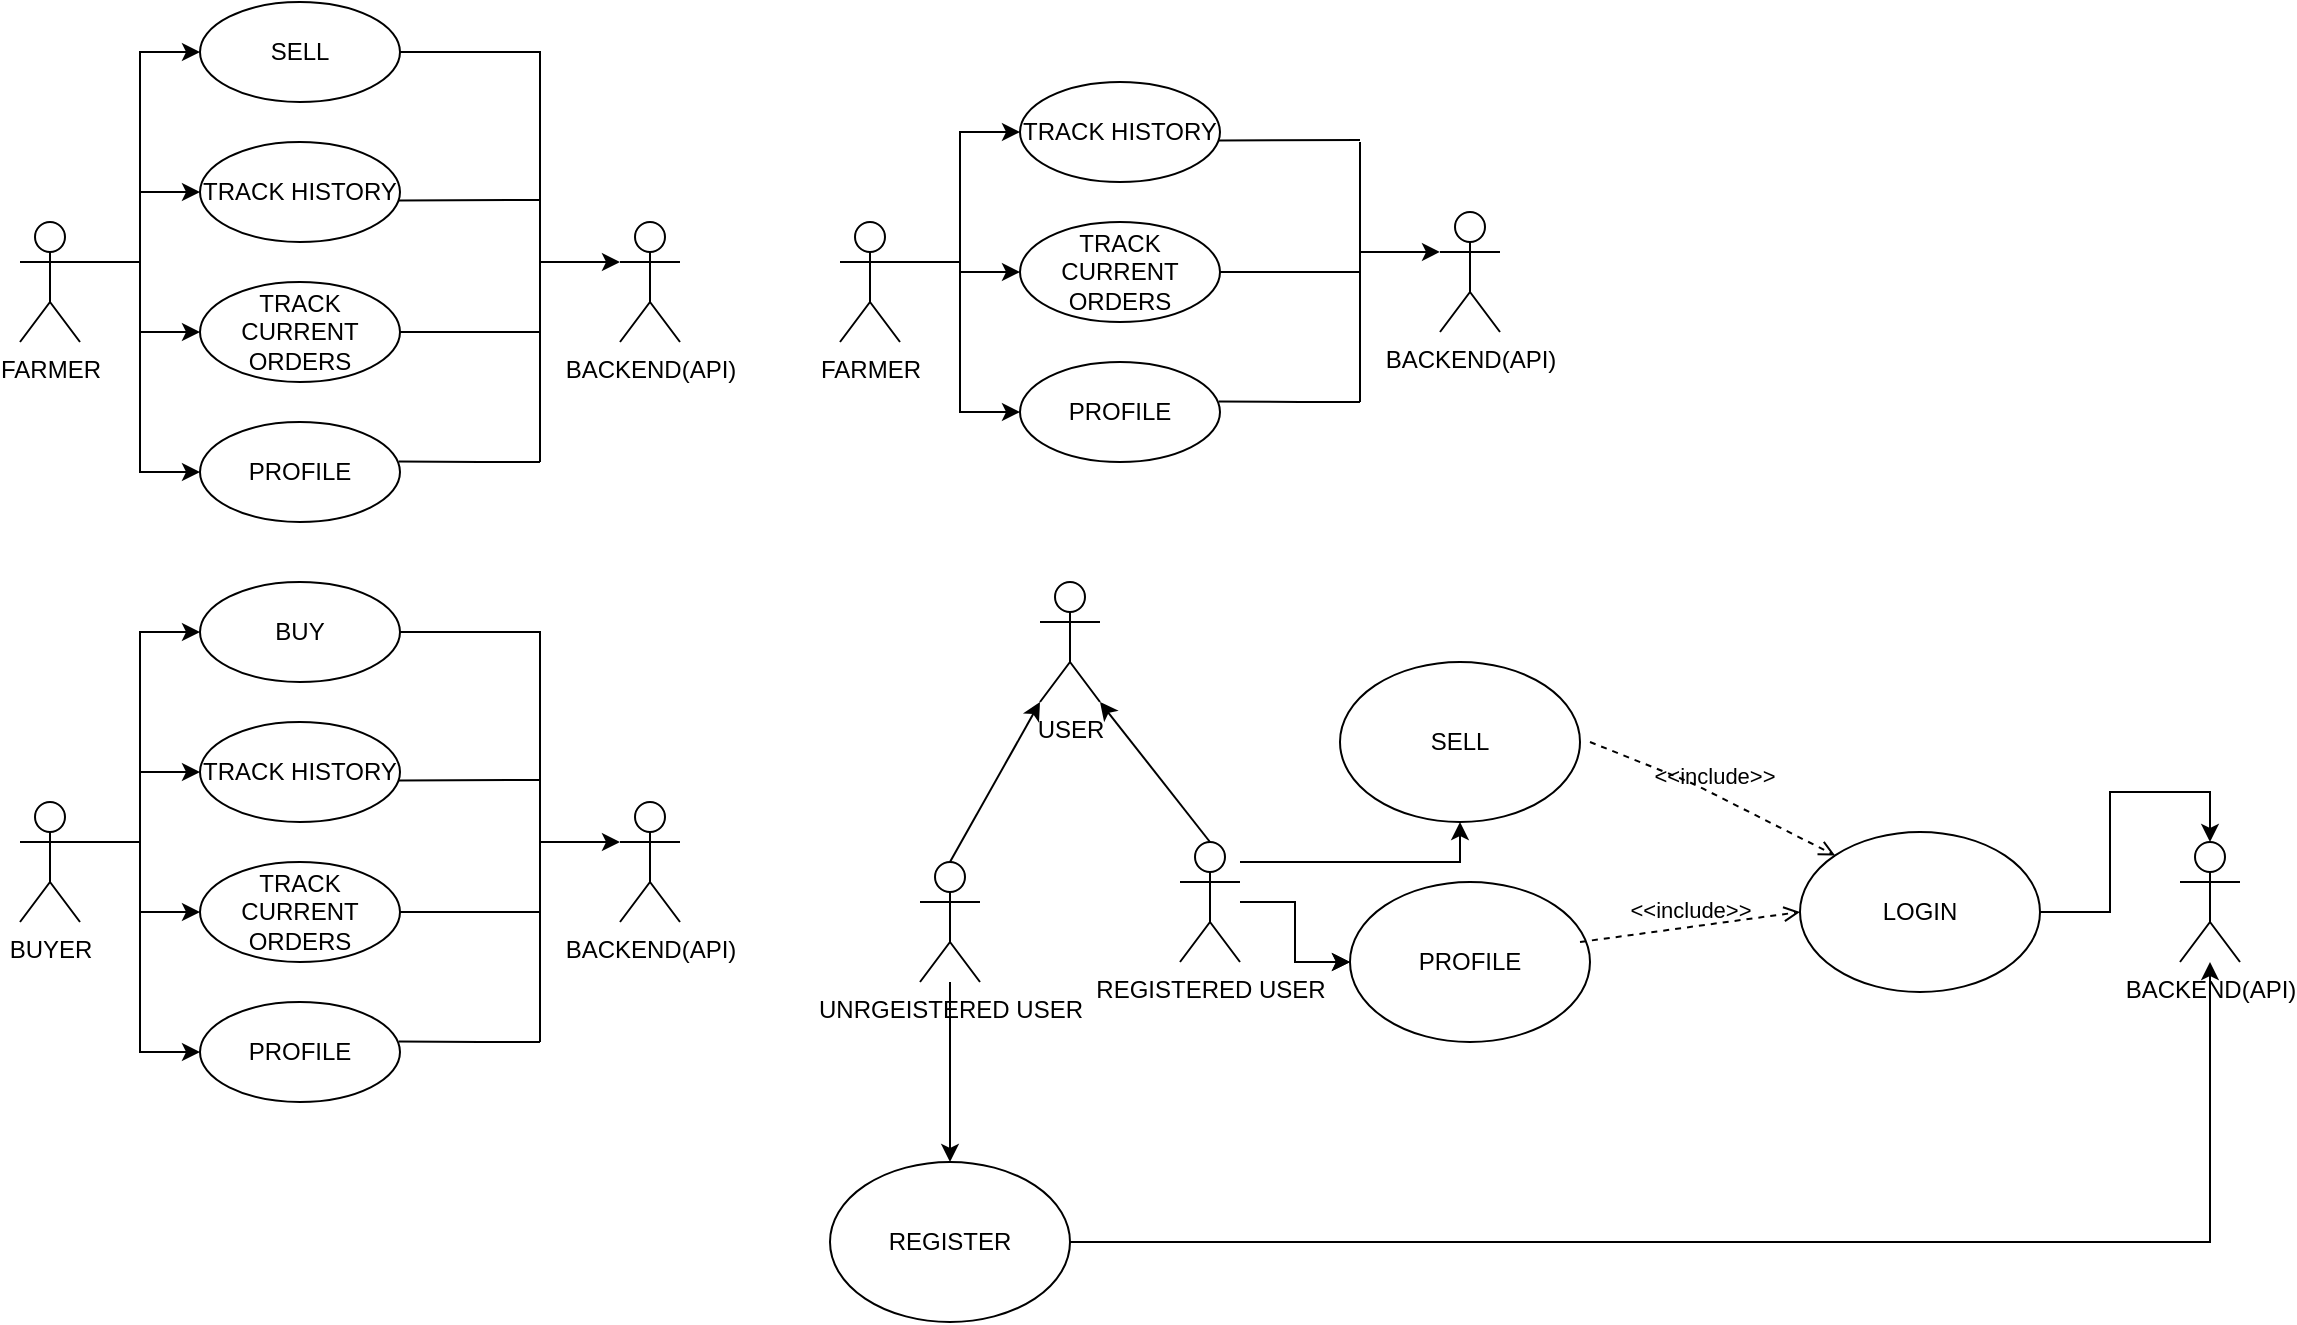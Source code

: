 <mxfile version="13.8.0" type="google"><diagram id="lUY5sS5a73OhfSszsNZ-" name="Page-1"><mxGraphModel dx="1047" dy="529" grid="1" gridSize="10" guides="1" tooltips="1" connect="1" arrows="1" fold="1" page="1" pageScale="1" pageWidth="850" pageHeight="1100" math="0" shadow="0"><root><mxCell id="0"/><mxCell id="1" parent="0"/><mxCell id="BNLoDyS1aZm8AJlN9xoP-7" style="edgeStyle=orthogonalEdgeStyle;rounded=0;orthogonalLoop=1;jettySize=auto;html=1;entryX=0;entryY=0.5;entryDx=0;entryDy=0;exitX=1;exitY=0.333;exitDx=0;exitDy=0;exitPerimeter=0;" edge="1" parent="1" source="BNLoDyS1aZm8AJlN9xoP-2" target="BNLoDyS1aZm8AJlN9xoP-3"><mxGeometry relative="1" as="geometry"/></mxCell><mxCell id="BNLoDyS1aZm8AJlN9xoP-14" style="edgeStyle=orthogonalEdgeStyle;rounded=0;orthogonalLoop=1;jettySize=auto;html=1;exitX=1;exitY=0.333;exitDx=0;exitDy=0;exitPerimeter=0;entryX=0;entryY=0.5;entryDx=0;entryDy=0;" edge="1" parent="1" source="BNLoDyS1aZm8AJlN9xoP-2" target="BNLoDyS1aZm8AJlN9xoP-8"><mxGeometry relative="1" as="geometry"/></mxCell><mxCell id="BNLoDyS1aZm8AJlN9xoP-15" style="edgeStyle=orthogonalEdgeStyle;rounded=0;orthogonalLoop=1;jettySize=auto;html=1;exitX=1;exitY=0.333;exitDx=0;exitDy=0;exitPerimeter=0;entryX=0;entryY=0.5;entryDx=0;entryDy=0;" edge="1" parent="1" source="BNLoDyS1aZm8AJlN9xoP-2" target="BNLoDyS1aZm8AJlN9xoP-9"><mxGeometry relative="1" as="geometry"/></mxCell><mxCell id="BNLoDyS1aZm8AJlN9xoP-16" style="edgeStyle=orthogonalEdgeStyle;rounded=0;orthogonalLoop=1;jettySize=auto;html=1;exitX=1;exitY=0.333;exitDx=0;exitDy=0;exitPerimeter=0;entryX=0;entryY=0.5;entryDx=0;entryDy=0;" edge="1" parent="1" source="BNLoDyS1aZm8AJlN9xoP-2" target="BNLoDyS1aZm8AJlN9xoP-10"><mxGeometry relative="1" as="geometry"/></mxCell><mxCell id="BNLoDyS1aZm8AJlN9xoP-2" value="FARMER" style="shape=umlActor;verticalLabelPosition=bottom;verticalAlign=top;html=1;" vertex="1" parent="1"><mxGeometry x="140" y="130" width="30" height="60" as="geometry"/></mxCell><mxCell id="BNLoDyS1aZm8AJlN9xoP-25" style="edgeStyle=orthogonalEdgeStyle;rounded=0;orthogonalLoop=1;jettySize=auto;html=1;exitX=1;exitY=0.5;exitDx=0;exitDy=0;" edge="1" parent="1" source="BNLoDyS1aZm8AJlN9xoP-3"><mxGeometry relative="1" as="geometry"><mxPoint x="440" y="150" as="targetPoint"/><Array as="points"><mxPoint x="400" y="45"/><mxPoint x="400" y="150"/></Array></mxGeometry></mxCell><mxCell id="BNLoDyS1aZm8AJlN9xoP-3" value="SELL" style="ellipse;whiteSpace=wrap;html=1;" vertex="1" parent="1"><mxGeometry x="230" y="20" width="100" height="50" as="geometry"/></mxCell><mxCell id="BNLoDyS1aZm8AJlN9xoP-8" value="TRACK HISTORY" style="ellipse;whiteSpace=wrap;html=1;" vertex="1" parent="1"><mxGeometry x="230" y="90" width="100" height="50" as="geometry"/></mxCell><mxCell id="BNLoDyS1aZm8AJlN9xoP-9" value="TRACK CURRENT ORDERS" style="ellipse;whiteSpace=wrap;html=1;" vertex="1" parent="1"><mxGeometry x="230" y="160" width="100" height="50" as="geometry"/></mxCell><mxCell id="BNLoDyS1aZm8AJlN9xoP-10" value="PROFILE" style="ellipse;whiteSpace=wrap;html=1;" vertex="1" parent="1"><mxGeometry x="230" y="230" width="100" height="50" as="geometry"/></mxCell><mxCell id="BNLoDyS1aZm8AJlN9xoP-21" value="BACKEND(API)" style="shape=umlActor;verticalLabelPosition=bottom;verticalAlign=top;html=1;" vertex="1" parent="1"><mxGeometry x="440" y="130" width="30" height="60" as="geometry"/></mxCell><mxCell id="BNLoDyS1aZm8AJlN9xoP-27" value="" style="endArrow=none;html=1;exitX=0.994;exitY=0.395;exitDx=0;exitDy=0;exitPerimeter=0;" edge="1" parent="1" source="BNLoDyS1aZm8AJlN9xoP-10"><mxGeometry width="50" height="50" relative="1" as="geometry"><mxPoint x="410" y="250" as="sourcePoint"/><mxPoint x="400" y="250" as="targetPoint"/><Array as="points"><mxPoint x="380" y="250"/></Array></mxGeometry></mxCell><mxCell id="BNLoDyS1aZm8AJlN9xoP-28" value="" style="endArrow=none;html=1;" edge="1" parent="1"><mxGeometry width="50" height="50" relative="1" as="geometry"><mxPoint x="400" y="250" as="sourcePoint"/><mxPoint x="400" y="150" as="targetPoint"/></mxGeometry></mxCell><mxCell id="BNLoDyS1aZm8AJlN9xoP-29" value="" style="endArrow=none;html=1;exitX=0.995;exitY=0.585;exitDx=0;exitDy=0;exitPerimeter=0;" edge="1" parent="1" source="BNLoDyS1aZm8AJlN9xoP-8"><mxGeometry width="50" height="50" relative="1" as="geometry"><mxPoint x="370" y="180" as="sourcePoint"/><mxPoint x="400" y="119" as="targetPoint"/></mxGeometry></mxCell><mxCell id="BNLoDyS1aZm8AJlN9xoP-30" value="" style="endArrow=none;html=1;exitX=1;exitY=0.5;exitDx=0;exitDy=0;" edge="1" parent="1" source="BNLoDyS1aZm8AJlN9xoP-9"><mxGeometry width="50" height="50" relative="1" as="geometry"><mxPoint x="320" y="200" as="sourcePoint"/><mxPoint x="400" y="185" as="targetPoint"/></mxGeometry></mxCell><mxCell id="BNLoDyS1aZm8AJlN9xoP-31" style="edgeStyle=orthogonalEdgeStyle;rounded=0;orthogonalLoop=1;jettySize=auto;html=1;entryX=0;entryY=0.5;entryDx=0;entryDy=0;exitX=1;exitY=0.333;exitDx=0;exitDy=0;exitPerimeter=0;" edge="1" parent="1" source="BNLoDyS1aZm8AJlN9xoP-35" target="BNLoDyS1aZm8AJlN9xoP-37"><mxGeometry relative="1" as="geometry"/></mxCell><mxCell id="BNLoDyS1aZm8AJlN9xoP-32" style="edgeStyle=orthogonalEdgeStyle;rounded=0;orthogonalLoop=1;jettySize=auto;html=1;exitX=1;exitY=0.333;exitDx=0;exitDy=0;exitPerimeter=0;entryX=0;entryY=0.5;entryDx=0;entryDy=0;" edge="1" parent="1" source="BNLoDyS1aZm8AJlN9xoP-35" target="BNLoDyS1aZm8AJlN9xoP-38"><mxGeometry relative="1" as="geometry"/></mxCell><mxCell id="BNLoDyS1aZm8AJlN9xoP-33" style="edgeStyle=orthogonalEdgeStyle;rounded=0;orthogonalLoop=1;jettySize=auto;html=1;exitX=1;exitY=0.333;exitDx=0;exitDy=0;exitPerimeter=0;entryX=0;entryY=0.5;entryDx=0;entryDy=0;" edge="1" parent="1" source="BNLoDyS1aZm8AJlN9xoP-35" target="BNLoDyS1aZm8AJlN9xoP-39"><mxGeometry relative="1" as="geometry"/></mxCell><mxCell id="BNLoDyS1aZm8AJlN9xoP-34" style="edgeStyle=orthogonalEdgeStyle;rounded=0;orthogonalLoop=1;jettySize=auto;html=1;exitX=1;exitY=0.333;exitDx=0;exitDy=0;exitPerimeter=0;entryX=0;entryY=0.5;entryDx=0;entryDy=0;" edge="1" parent="1" source="BNLoDyS1aZm8AJlN9xoP-35" target="BNLoDyS1aZm8AJlN9xoP-40"><mxGeometry relative="1" as="geometry"/></mxCell><mxCell id="BNLoDyS1aZm8AJlN9xoP-35" value="BUYER" style="shape=umlActor;verticalLabelPosition=bottom;verticalAlign=top;html=1;" vertex="1" parent="1"><mxGeometry x="140" y="420" width="30" height="60" as="geometry"/></mxCell><mxCell id="BNLoDyS1aZm8AJlN9xoP-36" style="edgeStyle=orthogonalEdgeStyle;rounded=0;orthogonalLoop=1;jettySize=auto;html=1;exitX=1;exitY=0.5;exitDx=0;exitDy=0;" edge="1" parent="1" source="BNLoDyS1aZm8AJlN9xoP-37"><mxGeometry relative="1" as="geometry"><mxPoint x="440" y="440" as="targetPoint"/><Array as="points"><mxPoint x="400" y="335"/><mxPoint x="400" y="440"/></Array></mxGeometry></mxCell><mxCell id="BNLoDyS1aZm8AJlN9xoP-37" value="BUY" style="ellipse;whiteSpace=wrap;html=1;" vertex="1" parent="1"><mxGeometry x="230" y="310" width="100" height="50" as="geometry"/></mxCell><mxCell id="BNLoDyS1aZm8AJlN9xoP-38" value="TRACK HISTORY" style="ellipse;whiteSpace=wrap;html=1;" vertex="1" parent="1"><mxGeometry x="230" y="380" width="100" height="50" as="geometry"/></mxCell><mxCell id="BNLoDyS1aZm8AJlN9xoP-39" value="TRACK CURRENT ORDERS" style="ellipse;whiteSpace=wrap;html=1;" vertex="1" parent="1"><mxGeometry x="230" y="450" width="100" height="50" as="geometry"/></mxCell><mxCell id="BNLoDyS1aZm8AJlN9xoP-40" value="PROFILE" style="ellipse;whiteSpace=wrap;html=1;" vertex="1" parent="1"><mxGeometry x="230" y="520" width="100" height="50" as="geometry"/></mxCell><mxCell id="BNLoDyS1aZm8AJlN9xoP-41" value="BACKEND(API)" style="shape=umlActor;verticalLabelPosition=bottom;verticalAlign=top;html=1;" vertex="1" parent="1"><mxGeometry x="440" y="420" width="30" height="60" as="geometry"/></mxCell><mxCell id="BNLoDyS1aZm8AJlN9xoP-42" value="" style="endArrow=none;html=1;exitX=0.994;exitY=0.395;exitDx=0;exitDy=0;exitPerimeter=0;" edge="1" parent="1" source="BNLoDyS1aZm8AJlN9xoP-40"><mxGeometry width="50" height="50" relative="1" as="geometry"><mxPoint x="410" y="540" as="sourcePoint"/><mxPoint x="400" y="540" as="targetPoint"/><Array as="points"><mxPoint x="380" y="540"/></Array></mxGeometry></mxCell><mxCell id="BNLoDyS1aZm8AJlN9xoP-43" value="" style="endArrow=none;html=1;" edge="1" parent="1"><mxGeometry width="50" height="50" relative="1" as="geometry"><mxPoint x="400" y="540" as="sourcePoint"/><mxPoint x="400" y="440" as="targetPoint"/></mxGeometry></mxCell><mxCell id="BNLoDyS1aZm8AJlN9xoP-44" value="" style="endArrow=none;html=1;exitX=0.995;exitY=0.585;exitDx=0;exitDy=0;exitPerimeter=0;" edge="1" parent="1" source="BNLoDyS1aZm8AJlN9xoP-38"><mxGeometry width="50" height="50" relative="1" as="geometry"><mxPoint x="370" y="470" as="sourcePoint"/><mxPoint x="400" y="409" as="targetPoint"/></mxGeometry></mxCell><mxCell id="BNLoDyS1aZm8AJlN9xoP-45" value="" style="endArrow=none;html=1;exitX=1;exitY=0.5;exitDx=0;exitDy=0;" edge="1" parent="1" source="BNLoDyS1aZm8AJlN9xoP-39"><mxGeometry width="50" height="50" relative="1" as="geometry"><mxPoint x="320" y="490" as="sourcePoint"/><mxPoint x="400" y="475" as="targetPoint"/></mxGeometry></mxCell><mxCell id="BNLoDyS1aZm8AJlN9xoP-49" style="edgeStyle=orthogonalEdgeStyle;rounded=0;orthogonalLoop=1;jettySize=auto;html=1;exitX=1;exitY=0.333;exitDx=0;exitDy=0;exitPerimeter=0;entryX=0;entryY=0.5;entryDx=0;entryDy=0;" edge="1" parent="1" source="BNLoDyS1aZm8AJlN9xoP-52" target="BNLoDyS1aZm8AJlN9xoP-55"><mxGeometry relative="1" as="geometry"/></mxCell><mxCell id="BNLoDyS1aZm8AJlN9xoP-50" style="edgeStyle=orthogonalEdgeStyle;rounded=0;orthogonalLoop=1;jettySize=auto;html=1;exitX=1;exitY=0.333;exitDx=0;exitDy=0;exitPerimeter=0;entryX=0;entryY=0.5;entryDx=0;entryDy=0;" edge="1" parent="1" source="BNLoDyS1aZm8AJlN9xoP-52" target="BNLoDyS1aZm8AJlN9xoP-56"><mxGeometry relative="1" as="geometry"/></mxCell><mxCell id="BNLoDyS1aZm8AJlN9xoP-51" style="edgeStyle=orthogonalEdgeStyle;rounded=0;orthogonalLoop=1;jettySize=auto;html=1;exitX=1;exitY=0.333;exitDx=0;exitDy=0;exitPerimeter=0;entryX=0;entryY=0.5;entryDx=0;entryDy=0;" edge="1" parent="1" source="BNLoDyS1aZm8AJlN9xoP-52" target="BNLoDyS1aZm8AJlN9xoP-57"><mxGeometry relative="1" as="geometry"/></mxCell><mxCell id="BNLoDyS1aZm8AJlN9xoP-52" value="FARMER" style="shape=umlActor;verticalLabelPosition=bottom;verticalAlign=top;html=1;" vertex="1" parent="1"><mxGeometry x="550" y="130" width="30" height="60" as="geometry"/></mxCell><mxCell id="BNLoDyS1aZm8AJlN9xoP-55" value="TRACK HISTORY" style="ellipse;whiteSpace=wrap;html=1;" vertex="1" parent="1"><mxGeometry x="640" y="60" width="100" height="50" as="geometry"/></mxCell><mxCell id="BNLoDyS1aZm8AJlN9xoP-56" value="TRACK CURRENT ORDERS" style="ellipse;whiteSpace=wrap;html=1;" vertex="1" parent="1"><mxGeometry x="640" y="130" width="100" height="50" as="geometry"/></mxCell><mxCell id="BNLoDyS1aZm8AJlN9xoP-57" value="PROFILE" style="ellipse;whiteSpace=wrap;html=1;" vertex="1" parent="1"><mxGeometry x="640" y="200" width="100" height="50" as="geometry"/></mxCell><mxCell id="BNLoDyS1aZm8AJlN9xoP-58" value="BACKEND(API)" style="shape=umlActor;verticalLabelPosition=bottom;verticalAlign=top;html=1;" vertex="1" parent="1"><mxGeometry x="850" y="125" width="30" height="60" as="geometry"/></mxCell><mxCell id="BNLoDyS1aZm8AJlN9xoP-59" value="" style="endArrow=none;html=1;exitX=0.994;exitY=0.395;exitDx=0;exitDy=0;exitPerimeter=0;" edge="1" parent="1" source="BNLoDyS1aZm8AJlN9xoP-57"><mxGeometry width="50" height="50" relative="1" as="geometry"><mxPoint x="820" y="220" as="sourcePoint"/><mxPoint x="810" y="220" as="targetPoint"/><Array as="points"><mxPoint x="790" y="220"/></Array></mxGeometry></mxCell><mxCell id="BNLoDyS1aZm8AJlN9xoP-60" value="" style="endArrow=none;html=1;" edge="1" parent="1"><mxGeometry width="50" height="50" relative="1" as="geometry"><mxPoint x="810" y="220" as="sourcePoint"/><mxPoint x="810" y="120" as="targetPoint"/></mxGeometry></mxCell><mxCell id="BNLoDyS1aZm8AJlN9xoP-61" value="" style="endArrow=none;html=1;exitX=0.995;exitY=0.585;exitDx=0;exitDy=0;exitPerimeter=0;" edge="1" parent="1" source="BNLoDyS1aZm8AJlN9xoP-55"><mxGeometry width="50" height="50" relative="1" as="geometry"><mxPoint x="780" y="150" as="sourcePoint"/><mxPoint x="810" y="89" as="targetPoint"/></mxGeometry></mxCell><mxCell id="BNLoDyS1aZm8AJlN9xoP-62" value="" style="endArrow=none;html=1;exitX=1;exitY=0.5;exitDx=0;exitDy=0;" edge="1" parent="1" source="BNLoDyS1aZm8AJlN9xoP-56"><mxGeometry width="50" height="50" relative="1" as="geometry"><mxPoint x="730" y="170" as="sourcePoint"/><mxPoint x="810" y="155" as="targetPoint"/></mxGeometry></mxCell><mxCell id="BNLoDyS1aZm8AJlN9xoP-63" value="" style="endArrow=none;html=1;" edge="1" parent="1"><mxGeometry width="50" height="50" relative="1" as="geometry"><mxPoint x="810" y="160" as="sourcePoint"/><mxPoint x="810" y="90" as="targetPoint"/></mxGeometry></mxCell><mxCell id="BNLoDyS1aZm8AJlN9xoP-64" value="" style="endArrow=classic;html=1;entryX=0;entryY=0.333;entryDx=0;entryDy=0;entryPerimeter=0;" edge="1" parent="1" target="BNLoDyS1aZm8AJlN9xoP-58"><mxGeometry width="50" height="50" relative="1" as="geometry"><mxPoint x="810" y="145" as="sourcePoint"/><mxPoint x="610" y="160" as="targetPoint"/></mxGeometry></mxCell><mxCell id="BNLoDyS1aZm8AJlN9xoP-65" value="USER" style="shape=umlActor;verticalLabelPosition=bottom;verticalAlign=top;html=1;outlineConnect=0;" vertex="1" parent="1"><mxGeometry x="650" y="310" width="30" height="60" as="geometry"/></mxCell><mxCell id="BNLoDyS1aZm8AJlN9xoP-76" value="" style="edgeStyle=orthogonalEdgeStyle;rounded=0;orthogonalLoop=1;jettySize=auto;html=1;" edge="1" parent="1" source="BNLoDyS1aZm8AJlN9xoP-66" target="BNLoDyS1aZm8AJlN9xoP-75"><mxGeometry relative="1" as="geometry"/></mxCell><mxCell id="BNLoDyS1aZm8AJlN9xoP-66" value="UNRGEISTERED USER" style="shape=umlActor;verticalLabelPosition=bottom;verticalAlign=top;html=1;outlineConnect=0;" vertex="1" parent="1"><mxGeometry x="590" y="450" width="30" height="60" as="geometry"/></mxCell><mxCell id="BNLoDyS1aZm8AJlN9xoP-80" value="" style="edgeStyle=orthogonalEdgeStyle;rounded=0;orthogonalLoop=1;jettySize=auto;html=1;" edge="1" parent="1" source="BNLoDyS1aZm8AJlN9xoP-69" target="BNLoDyS1aZm8AJlN9xoP-79"><mxGeometry relative="1" as="geometry"><Array as="points"><mxPoint x="860" y="450"/></Array></mxGeometry></mxCell><mxCell id="BNLoDyS1aZm8AJlN9xoP-82" value="" style="edgeStyle=orthogonalEdgeStyle;rounded=0;orthogonalLoop=1;jettySize=auto;html=1;" edge="1" parent="1" source="BNLoDyS1aZm8AJlN9xoP-69" target="BNLoDyS1aZm8AJlN9xoP-81"><mxGeometry relative="1" as="geometry"/></mxCell><mxCell id="BNLoDyS1aZm8AJlN9xoP-83" style="edgeStyle=orthogonalEdgeStyle;rounded=0;orthogonalLoop=1;jettySize=auto;html=1;" edge="1" parent="1" source="BNLoDyS1aZm8AJlN9xoP-69" target="BNLoDyS1aZm8AJlN9xoP-81"><mxGeometry relative="1" as="geometry"/></mxCell><mxCell id="BNLoDyS1aZm8AJlN9xoP-69" value="REGISTERED USER" style="shape=umlActor;verticalLabelPosition=bottom;verticalAlign=top;html=1;outlineConnect=0;" vertex="1" parent="1"><mxGeometry x="720" y="440" width="30" height="60" as="geometry"/></mxCell><mxCell id="BNLoDyS1aZm8AJlN9xoP-71" value="" style="endArrow=classic;html=1;exitX=0.5;exitY=0;exitDx=0;exitDy=0;exitPerimeter=0;entryX=0;entryY=1;entryDx=0;entryDy=0;entryPerimeter=0;" edge="1" parent="1" source="BNLoDyS1aZm8AJlN9xoP-66" target="BNLoDyS1aZm8AJlN9xoP-65"><mxGeometry width="50" height="50" relative="1" as="geometry"><mxPoint x="560" y="440" as="sourcePoint"/><mxPoint x="610" y="390" as="targetPoint"/></mxGeometry></mxCell><mxCell id="BNLoDyS1aZm8AJlN9xoP-72" value="" style="endArrow=classic;html=1;entryX=1;entryY=1;entryDx=0;entryDy=0;entryPerimeter=0;exitX=0.5;exitY=0;exitDx=0;exitDy=0;exitPerimeter=0;" edge="1" parent="1" source="BNLoDyS1aZm8AJlN9xoP-69" target="BNLoDyS1aZm8AJlN9xoP-65"><mxGeometry width="50" height="50" relative="1" as="geometry"><mxPoint x="560" y="440" as="sourcePoint"/><mxPoint x="610" y="390" as="targetPoint"/></mxGeometry></mxCell><mxCell id="BNLoDyS1aZm8AJlN9xoP-93" style="edgeStyle=orthogonalEdgeStyle;rounded=0;orthogonalLoop=1;jettySize=auto;html=1;" edge="1" parent="1" source="BNLoDyS1aZm8AJlN9xoP-75" target="BNLoDyS1aZm8AJlN9xoP-84"><mxGeometry relative="1" as="geometry"/></mxCell><mxCell id="BNLoDyS1aZm8AJlN9xoP-75" value="REGISTER" style="ellipse;whiteSpace=wrap;html=1;verticalAlign=middle;" vertex="1" parent="1"><mxGeometry x="545" y="600" width="120" height="80" as="geometry"/></mxCell><mxCell id="BNLoDyS1aZm8AJlN9xoP-79" value="SELL" style="ellipse;whiteSpace=wrap;html=1;verticalAlign=middle;" vertex="1" parent="1"><mxGeometry x="800" y="350" width="120" height="80" as="geometry"/></mxCell><mxCell id="BNLoDyS1aZm8AJlN9xoP-81" value="PROFILE" style="ellipse;whiteSpace=wrap;html=1;verticalAlign=middle;" vertex="1" parent="1"><mxGeometry x="805" y="460" width="120" height="80" as="geometry"/></mxCell><mxCell id="BNLoDyS1aZm8AJlN9xoP-84" value="BACKEND(API)" style="shape=umlActor;verticalLabelPosition=bottom;verticalAlign=top;html=1;" vertex="1" parent="1"><mxGeometry x="1220" y="440" width="30" height="60" as="geometry"/></mxCell><mxCell id="BNLoDyS1aZm8AJlN9xoP-88" value="&amp;lt;&amp;lt;include&amp;gt;&amp;gt;" style="edgeStyle=none;html=1;endArrow=open;verticalAlign=bottom;dashed=1;labelBackgroundColor=none;entryX=0;entryY=0.5;entryDx=0;entryDy=0;" edge="1" parent="1" target="BNLoDyS1aZm8AJlN9xoP-90"><mxGeometry width="160" relative="1" as="geometry"><mxPoint x="920" y="490" as="sourcePoint"/><mxPoint x="1050" y="570" as="targetPoint"/></mxGeometry></mxCell><mxCell id="BNLoDyS1aZm8AJlN9xoP-89" value="&amp;lt;&amp;lt;include&amp;gt;&amp;gt;" style="edgeStyle=none;html=1;endArrow=open;verticalAlign=bottom;dashed=1;labelBackgroundColor=none;entryX=0;entryY=0;entryDx=0;entryDy=0;" edge="1" parent="1" target="BNLoDyS1aZm8AJlN9xoP-90"><mxGeometry width="160" relative="1" as="geometry"><mxPoint x="925" y="390" as="sourcePoint"/><mxPoint x="1025" y="430" as="targetPoint"/><Array as="points"><mxPoint x="975" y="410"/></Array></mxGeometry></mxCell><mxCell id="BNLoDyS1aZm8AJlN9xoP-94" style="edgeStyle=orthogonalEdgeStyle;rounded=0;orthogonalLoop=1;jettySize=auto;html=1;entryX=0.5;entryY=0;entryDx=0;entryDy=0;entryPerimeter=0;" edge="1" parent="1" source="BNLoDyS1aZm8AJlN9xoP-90" target="BNLoDyS1aZm8AJlN9xoP-84"><mxGeometry relative="1" as="geometry"/></mxCell><mxCell id="BNLoDyS1aZm8AJlN9xoP-90" value="LOGIN" style="ellipse;whiteSpace=wrap;html=1;" vertex="1" parent="1"><mxGeometry x="1030" y="435" width="120" height="80" as="geometry"/></mxCell></root></mxGraphModel></diagram></mxfile>